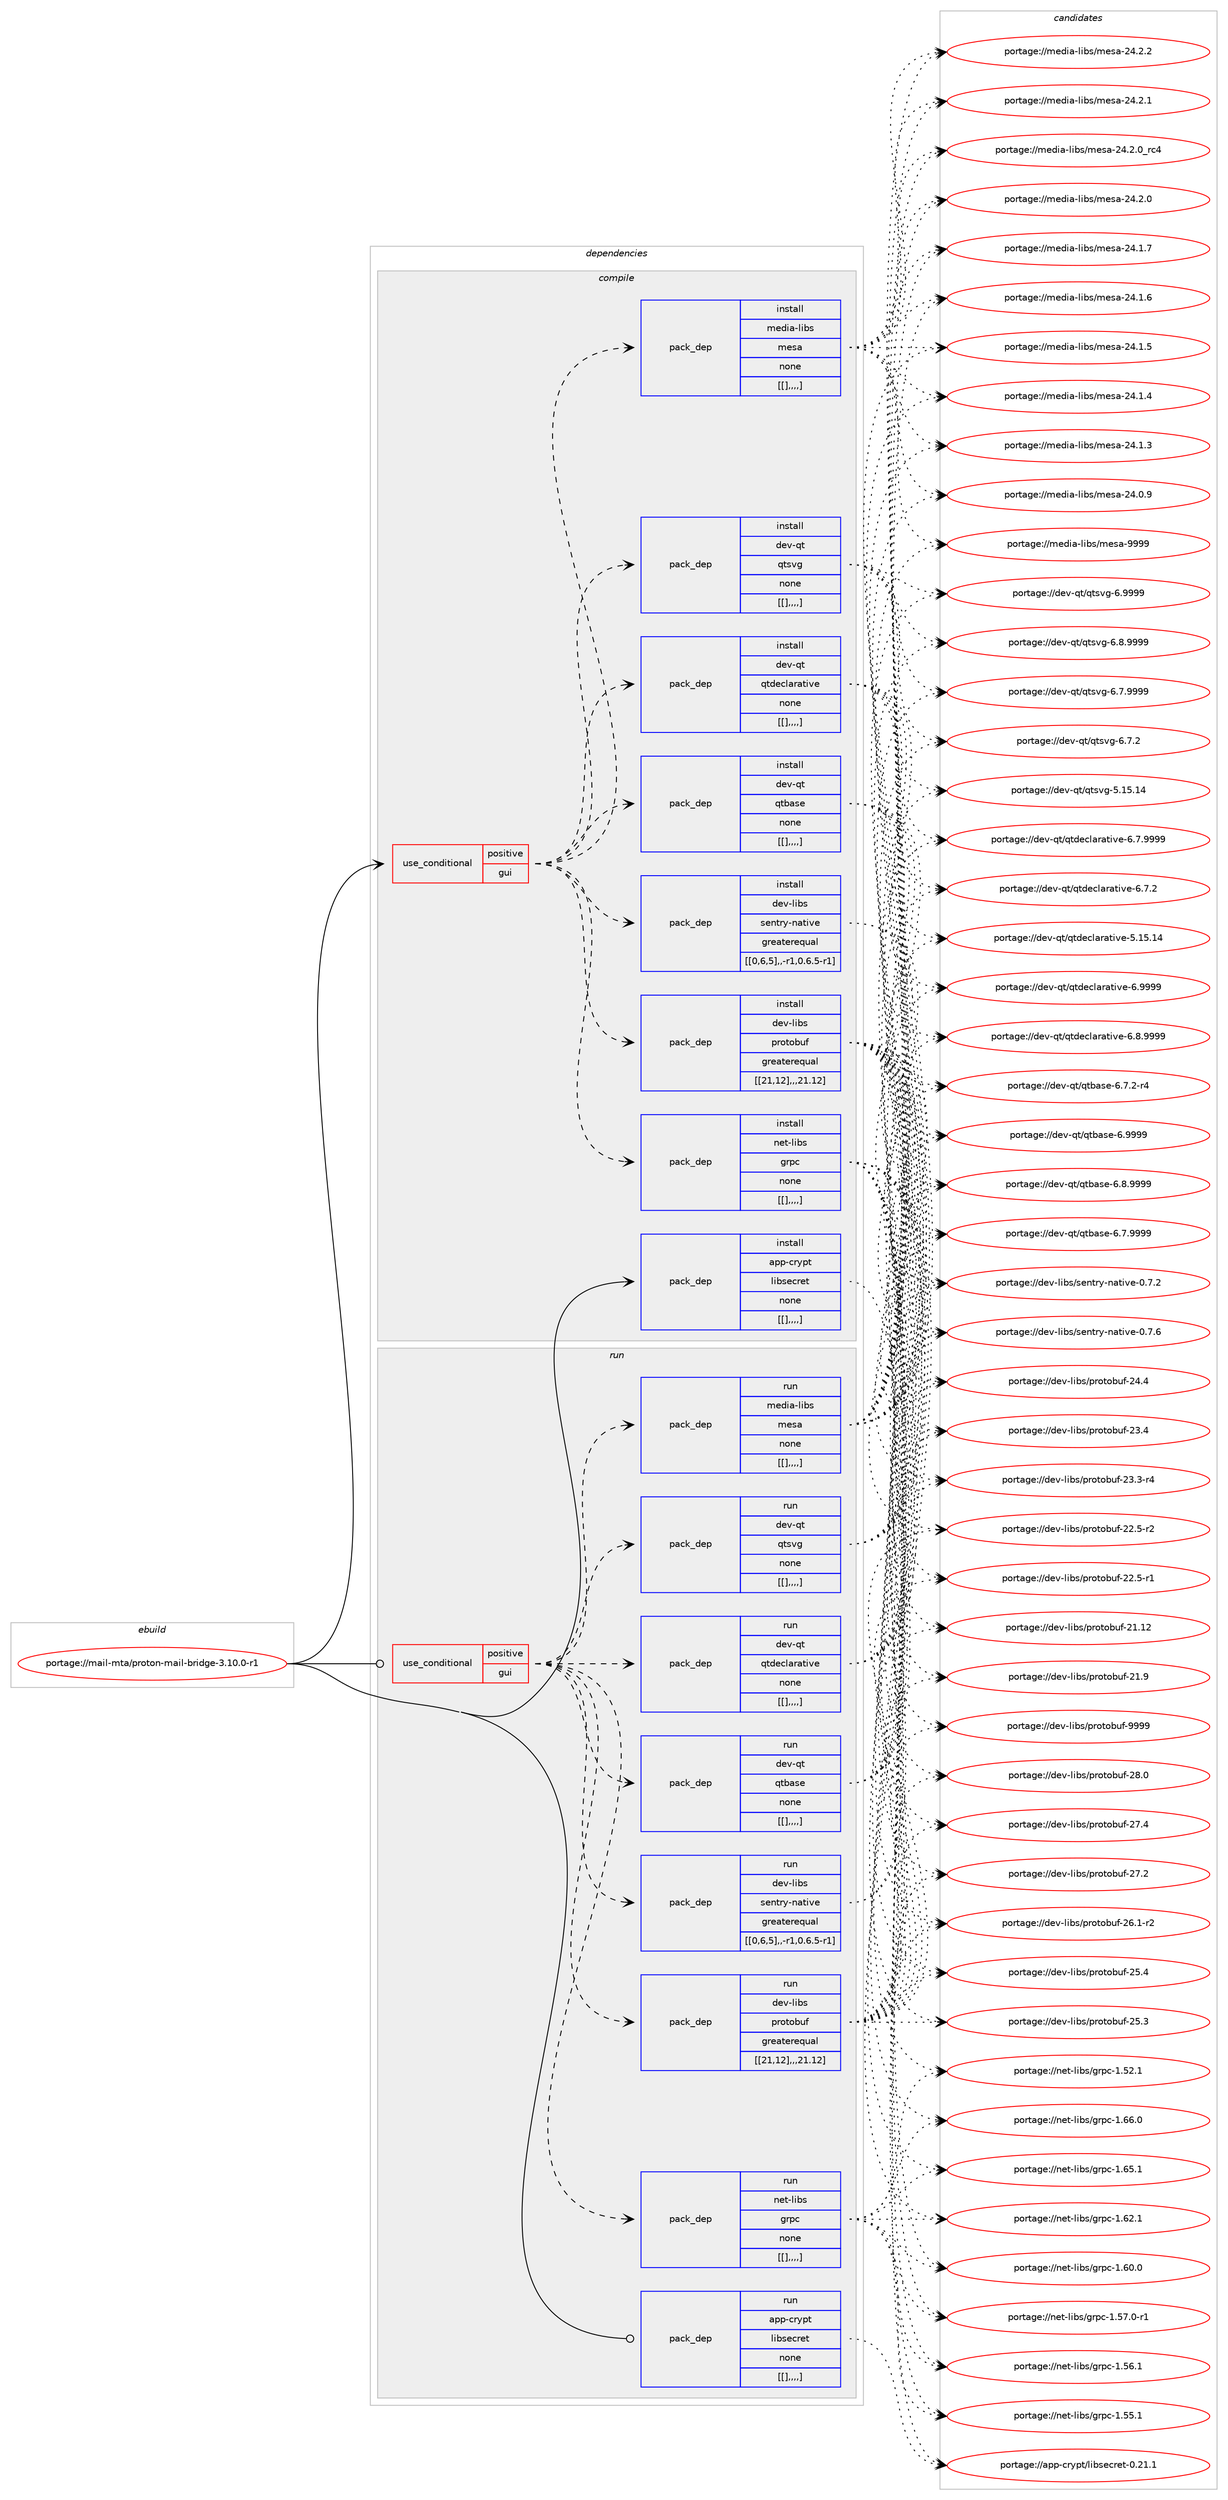 digraph prolog {

# *************
# Graph options
# *************

newrank=true;
concentrate=true;
compound=true;
graph [rankdir=LR,fontname=Helvetica,fontsize=10,ranksep=1.5];#, ranksep=2.5, nodesep=0.2];
edge  [arrowhead=vee];
node  [fontname=Helvetica,fontsize=10];

# **********
# The ebuild
# **********

subgraph cluster_leftcol {
color=gray;
label=<<i>ebuild</i>>;
id [label="portage://mail-mta/proton-mail-bridge-3.10.0-r1", color=red, width=4, href="../mail-mta/proton-mail-bridge-3.10.0-r1.svg"];
}

# ****************
# The dependencies
# ****************

subgraph cluster_midcol {
color=gray;
label=<<i>dependencies</i>>;
subgraph cluster_compile {
fillcolor="#eeeeee";
style=filled;
label=<<i>compile</i>>;
subgraph cond73569 {
dependency295720 [label=<<TABLE BORDER="0" CELLBORDER="1" CELLSPACING="0" CELLPADDING="4"><TR><TD ROWSPAN="3" CELLPADDING="10">use_conditional</TD></TR><TR><TD>positive</TD></TR><TR><TD>gui</TD></TR></TABLE>>, shape=none, color=red];
subgraph pack219680 {
dependency295721 [label=<<TABLE BORDER="0" CELLBORDER="1" CELLSPACING="0" CELLPADDING="4" WIDTH="220"><TR><TD ROWSPAN="6" CELLPADDING="30">pack_dep</TD></TR><TR><TD WIDTH="110">install</TD></TR><TR><TD>dev-libs</TD></TR><TR><TD>protobuf</TD></TR><TR><TD>greaterequal</TD></TR><TR><TD>[[21,12],,,21.12]</TD></TR></TABLE>>, shape=none, color=blue];
}
dependency295720:e -> dependency295721:w [weight=20,style="dashed",arrowhead="vee"];
subgraph pack219681 {
dependency295722 [label=<<TABLE BORDER="0" CELLBORDER="1" CELLSPACING="0" CELLPADDING="4" WIDTH="220"><TR><TD ROWSPAN="6" CELLPADDING="30">pack_dep</TD></TR><TR><TD WIDTH="110">install</TD></TR><TR><TD>dev-libs</TD></TR><TR><TD>sentry-native</TD></TR><TR><TD>greaterequal</TD></TR><TR><TD>[[0,6,5],,-r1,0.6.5-r1]</TD></TR></TABLE>>, shape=none, color=blue];
}
dependency295720:e -> dependency295722:w [weight=20,style="dashed",arrowhead="vee"];
subgraph pack219682 {
dependency295723 [label=<<TABLE BORDER="0" CELLBORDER="1" CELLSPACING="0" CELLPADDING="4" WIDTH="220"><TR><TD ROWSPAN="6" CELLPADDING="30">pack_dep</TD></TR><TR><TD WIDTH="110">install</TD></TR><TR><TD>dev-qt</TD></TR><TR><TD>qtbase</TD></TR><TR><TD>none</TD></TR><TR><TD>[[],,,,]</TD></TR></TABLE>>, shape=none, color=blue];
}
dependency295720:e -> dependency295723:w [weight=20,style="dashed",arrowhead="vee"];
subgraph pack219683 {
dependency295724 [label=<<TABLE BORDER="0" CELLBORDER="1" CELLSPACING="0" CELLPADDING="4" WIDTH="220"><TR><TD ROWSPAN="6" CELLPADDING="30">pack_dep</TD></TR><TR><TD WIDTH="110">install</TD></TR><TR><TD>dev-qt</TD></TR><TR><TD>qtdeclarative</TD></TR><TR><TD>none</TD></TR><TR><TD>[[],,,,]</TD></TR></TABLE>>, shape=none, color=blue];
}
dependency295720:e -> dependency295724:w [weight=20,style="dashed",arrowhead="vee"];
subgraph pack219684 {
dependency295725 [label=<<TABLE BORDER="0" CELLBORDER="1" CELLSPACING="0" CELLPADDING="4" WIDTH="220"><TR><TD ROWSPAN="6" CELLPADDING="30">pack_dep</TD></TR><TR><TD WIDTH="110">install</TD></TR><TR><TD>dev-qt</TD></TR><TR><TD>qtsvg</TD></TR><TR><TD>none</TD></TR><TR><TD>[[],,,,]</TD></TR></TABLE>>, shape=none, color=blue];
}
dependency295720:e -> dependency295725:w [weight=20,style="dashed",arrowhead="vee"];
subgraph pack219685 {
dependency295726 [label=<<TABLE BORDER="0" CELLBORDER="1" CELLSPACING="0" CELLPADDING="4" WIDTH="220"><TR><TD ROWSPAN="6" CELLPADDING="30">pack_dep</TD></TR><TR><TD WIDTH="110">install</TD></TR><TR><TD>media-libs</TD></TR><TR><TD>mesa</TD></TR><TR><TD>none</TD></TR><TR><TD>[[],,,,]</TD></TR></TABLE>>, shape=none, color=blue];
}
dependency295720:e -> dependency295726:w [weight=20,style="dashed",arrowhead="vee"];
subgraph pack219686 {
dependency295727 [label=<<TABLE BORDER="0" CELLBORDER="1" CELLSPACING="0" CELLPADDING="4" WIDTH="220"><TR><TD ROWSPAN="6" CELLPADDING="30">pack_dep</TD></TR><TR><TD WIDTH="110">install</TD></TR><TR><TD>net-libs</TD></TR><TR><TD>grpc</TD></TR><TR><TD>none</TD></TR><TR><TD>[[],,,,]</TD></TR></TABLE>>, shape=none, color=blue];
}
dependency295720:e -> dependency295727:w [weight=20,style="dashed",arrowhead="vee"];
}
id:e -> dependency295720:w [weight=20,style="solid",arrowhead="vee"];
subgraph pack219687 {
dependency295728 [label=<<TABLE BORDER="0" CELLBORDER="1" CELLSPACING="0" CELLPADDING="4" WIDTH="220"><TR><TD ROWSPAN="6" CELLPADDING="30">pack_dep</TD></TR><TR><TD WIDTH="110">install</TD></TR><TR><TD>app-crypt</TD></TR><TR><TD>libsecret</TD></TR><TR><TD>none</TD></TR><TR><TD>[[],,,,]</TD></TR></TABLE>>, shape=none, color=blue];
}
id:e -> dependency295728:w [weight=20,style="solid",arrowhead="vee"];
}
subgraph cluster_compileandrun {
fillcolor="#eeeeee";
style=filled;
label=<<i>compile and run</i>>;
}
subgraph cluster_run {
fillcolor="#eeeeee";
style=filled;
label=<<i>run</i>>;
subgraph cond73570 {
dependency295729 [label=<<TABLE BORDER="0" CELLBORDER="1" CELLSPACING="0" CELLPADDING="4"><TR><TD ROWSPAN="3" CELLPADDING="10">use_conditional</TD></TR><TR><TD>positive</TD></TR><TR><TD>gui</TD></TR></TABLE>>, shape=none, color=red];
subgraph pack219688 {
dependency295730 [label=<<TABLE BORDER="0" CELLBORDER="1" CELLSPACING="0" CELLPADDING="4" WIDTH="220"><TR><TD ROWSPAN="6" CELLPADDING="30">pack_dep</TD></TR><TR><TD WIDTH="110">run</TD></TR><TR><TD>dev-libs</TD></TR><TR><TD>protobuf</TD></TR><TR><TD>greaterequal</TD></TR><TR><TD>[[21,12],,,21.12]</TD></TR></TABLE>>, shape=none, color=blue];
}
dependency295729:e -> dependency295730:w [weight=20,style="dashed",arrowhead="vee"];
subgraph pack219689 {
dependency295731 [label=<<TABLE BORDER="0" CELLBORDER="1" CELLSPACING="0" CELLPADDING="4" WIDTH="220"><TR><TD ROWSPAN="6" CELLPADDING="30">pack_dep</TD></TR><TR><TD WIDTH="110">run</TD></TR><TR><TD>dev-libs</TD></TR><TR><TD>sentry-native</TD></TR><TR><TD>greaterequal</TD></TR><TR><TD>[[0,6,5],,-r1,0.6.5-r1]</TD></TR></TABLE>>, shape=none, color=blue];
}
dependency295729:e -> dependency295731:w [weight=20,style="dashed",arrowhead="vee"];
subgraph pack219690 {
dependency295732 [label=<<TABLE BORDER="0" CELLBORDER="1" CELLSPACING="0" CELLPADDING="4" WIDTH="220"><TR><TD ROWSPAN="6" CELLPADDING="30">pack_dep</TD></TR><TR><TD WIDTH="110">run</TD></TR><TR><TD>dev-qt</TD></TR><TR><TD>qtbase</TD></TR><TR><TD>none</TD></TR><TR><TD>[[],,,,]</TD></TR></TABLE>>, shape=none, color=blue];
}
dependency295729:e -> dependency295732:w [weight=20,style="dashed",arrowhead="vee"];
subgraph pack219691 {
dependency295733 [label=<<TABLE BORDER="0" CELLBORDER="1" CELLSPACING="0" CELLPADDING="4" WIDTH="220"><TR><TD ROWSPAN="6" CELLPADDING="30">pack_dep</TD></TR><TR><TD WIDTH="110">run</TD></TR><TR><TD>dev-qt</TD></TR><TR><TD>qtdeclarative</TD></TR><TR><TD>none</TD></TR><TR><TD>[[],,,,]</TD></TR></TABLE>>, shape=none, color=blue];
}
dependency295729:e -> dependency295733:w [weight=20,style="dashed",arrowhead="vee"];
subgraph pack219692 {
dependency295734 [label=<<TABLE BORDER="0" CELLBORDER="1" CELLSPACING="0" CELLPADDING="4" WIDTH="220"><TR><TD ROWSPAN="6" CELLPADDING="30">pack_dep</TD></TR><TR><TD WIDTH="110">run</TD></TR><TR><TD>dev-qt</TD></TR><TR><TD>qtsvg</TD></TR><TR><TD>none</TD></TR><TR><TD>[[],,,,]</TD></TR></TABLE>>, shape=none, color=blue];
}
dependency295729:e -> dependency295734:w [weight=20,style="dashed",arrowhead="vee"];
subgraph pack219693 {
dependency295735 [label=<<TABLE BORDER="0" CELLBORDER="1" CELLSPACING="0" CELLPADDING="4" WIDTH="220"><TR><TD ROWSPAN="6" CELLPADDING="30">pack_dep</TD></TR><TR><TD WIDTH="110">run</TD></TR><TR><TD>media-libs</TD></TR><TR><TD>mesa</TD></TR><TR><TD>none</TD></TR><TR><TD>[[],,,,]</TD></TR></TABLE>>, shape=none, color=blue];
}
dependency295729:e -> dependency295735:w [weight=20,style="dashed",arrowhead="vee"];
subgraph pack219694 {
dependency295736 [label=<<TABLE BORDER="0" CELLBORDER="1" CELLSPACING="0" CELLPADDING="4" WIDTH="220"><TR><TD ROWSPAN="6" CELLPADDING="30">pack_dep</TD></TR><TR><TD WIDTH="110">run</TD></TR><TR><TD>net-libs</TD></TR><TR><TD>grpc</TD></TR><TR><TD>none</TD></TR><TR><TD>[[],,,,]</TD></TR></TABLE>>, shape=none, color=blue];
}
dependency295729:e -> dependency295736:w [weight=20,style="dashed",arrowhead="vee"];
}
id:e -> dependency295729:w [weight=20,style="solid",arrowhead="odot"];
subgraph pack219695 {
dependency295737 [label=<<TABLE BORDER="0" CELLBORDER="1" CELLSPACING="0" CELLPADDING="4" WIDTH="220"><TR><TD ROWSPAN="6" CELLPADDING="30">pack_dep</TD></TR><TR><TD WIDTH="110">run</TD></TR><TR><TD>app-crypt</TD></TR><TR><TD>libsecret</TD></TR><TR><TD>none</TD></TR><TR><TD>[[],,,,]</TD></TR></TABLE>>, shape=none, color=blue];
}
id:e -> dependency295737:w [weight=20,style="solid",arrowhead="odot"];
}
}

# **************
# The candidates
# **************

subgraph cluster_choices {
rank=same;
color=gray;
label=<<i>candidates</i>>;

subgraph choice219680 {
color=black;
nodesep=1;
choice100101118451081059811547112114111116111981171024557575757 [label="portage://dev-libs/protobuf-9999", color=red, width=4,href="../dev-libs/protobuf-9999.svg"];
choice100101118451081059811547112114111116111981171024550564648 [label="portage://dev-libs/protobuf-28.0", color=red, width=4,href="../dev-libs/protobuf-28.0.svg"];
choice100101118451081059811547112114111116111981171024550554652 [label="portage://dev-libs/protobuf-27.4", color=red, width=4,href="../dev-libs/protobuf-27.4.svg"];
choice100101118451081059811547112114111116111981171024550554650 [label="portage://dev-libs/protobuf-27.2", color=red, width=4,href="../dev-libs/protobuf-27.2.svg"];
choice1001011184510810598115471121141111161119811710245505446494511450 [label="portage://dev-libs/protobuf-26.1-r2", color=red, width=4,href="../dev-libs/protobuf-26.1-r2.svg"];
choice100101118451081059811547112114111116111981171024550534652 [label="portage://dev-libs/protobuf-25.4", color=red, width=4,href="../dev-libs/protobuf-25.4.svg"];
choice100101118451081059811547112114111116111981171024550534651 [label="portage://dev-libs/protobuf-25.3", color=red, width=4,href="../dev-libs/protobuf-25.3.svg"];
choice100101118451081059811547112114111116111981171024550524652 [label="portage://dev-libs/protobuf-24.4", color=red, width=4,href="../dev-libs/protobuf-24.4.svg"];
choice100101118451081059811547112114111116111981171024550514652 [label="portage://dev-libs/protobuf-23.4", color=red, width=4,href="../dev-libs/protobuf-23.4.svg"];
choice1001011184510810598115471121141111161119811710245505146514511452 [label="portage://dev-libs/protobuf-23.3-r4", color=red, width=4,href="../dev-libs/protobuf-23.3-r4.svg"];
choice1001011184510810598115471121141111161119811710245505046534511450 [label="portage://dev-libs/protobuf-22.5-r2", color=red, width=4,href="../dev-libs/protobuf-22.5-r2.svg"];
choice1001011184510810598115471121141111161119811710245505046534511449 [label="portage://dev-libs/protobuf-22.5-r1", color=red, width=4,href="../dev-libs/protobuf-22.5-r1.svg"];
choice10010111845108105981154711211411111611198117102455049464950 [label="portage://dev-libs/protobuf-21.12", color=red, width=4,href="../dev-libs/protobuf-21.12.svg"];
choice100101118451081059811547112114111116111981171024550494657 [label="portage://dev-libs/protobuf-21.9", color=red, width=4,href="../dev-libs/protobuf-21.9.svg"];
dependency295721:e -> choice100101118451081059811547112114111116111981171024557575757:w [style=dotted,weight="100"];
dependency295721:e -> choice100101118451081059811547112114111116111981171024550564648:w [style=dotted,weight="100"];
dependency295721:e -> choice100101118451081059811547112114111116111981171024550554652:w [style=dotted,weight="100"];
dependency295721:e -> choice100101118451081059811547112114111116111981171024550554650:w [style=dotted,weight="100"];
dependency295721:e -> choice1001011184510810598115471121141111161119811710245505446494511450:w [style=dotted,weight="100"];
dependency295721:e -> choice100101118451081059811547112114111116111981171024550534652:w [style=dotted,weight="100"];
dependency295721:e -> choice100101118451081059811547112114111116111981171024550534651:w [style=dotted,weight="100"];
dependency295721:e -> choice100101118451081059811547112114111116111981171024550524652:w [style=dotted,weight="100"];
dependency295721:e -> choice100101118451081059811547112114111116111981171024550514652:w [style=dotted,weight="100"];
dependency295721:e -> choice1001011184510810598115471121141111161119811710245505146514511452:w [style=dotted,weight="100"];
dependency295721:e -> choice1001011184510810598115471121141111161119811710245505046534511450:w [style=dotted,weight="100"];
dependency295721:e -> choice1001011184510810598115471121141111161119811710245505046534511449:w [style=dotted,weight="100"];
dependency295721:e -> choice10010111845108105981154711211411111611198117102455049464950:w [style=dotted,weight="100"];
dependency295721:e -> choice100101118451081059811547112114111116111981171024550494657:w [style=dotted,weight="100"];
}
subgraph choice219681 {
color=black;
nodesep=1;
choice1001011184510810598115471151011101161141214511097116105118101454846554654 [label="portage://dev-libs/sentry-native-0.7.6", color=red, width=4,href="../dev-libs/sentry-native-0.7.6.svg"];
choice1001011184510810598115471151011101161141214511097116105118101454846554650 [label="portage://dev-libs/sentry-native-0.7.2", color=red, width=4,href="../dev-libs/sentry-native-0.7.2.svg"];
dependency295722:e -> choice1001011184510810598115471151011101161141214511097116105118101454846554654:w [style=dotted,weight="100"];
dependency295722:e -> choice1001011184510810598115471151011101161141214511097116105118101454846554650:w [style=dotted,weight="100"];
}
subgraph choice219682 {
color=black;
nodesep=1;
choice1001011184511311647113116989711510145544657575757 [label="portage://dev-qt/qtbase-6.9999", color=red, width=4,href="../dev-qt/qtbase-6.9999.svg"];
choice10010111845113116471131169897115101455446564657575757 [label="portage://dev-qt/qtbase-6.8.9999", color=red, width=4,href="../dev-qt/qtbase-6.8.9999.svg"];
choice10010111845113116471131169897115101455446554657575757 [label="portage://dev-qt/qtbase-6.7.9999", color=red, width=4,href="../dev-qt/qtbase-6.7.9999.svg"];
choice100101118451131164711311698971151014554465546504511452 [label="portage://dev-qt/qtbase-6.7.2-r4", color=red, width=4,href="../dev-qt/qtbase-6.7.2-r4.svg"];
dependency295723:e -> choice1001011184511311647113116989711510145544657575757:w [style=dotted,weight="100"];
dependency295723:e -> choice10010111845113116471131169897115101455446564657575757:w [style=dotted,weight="100"];
dependency295723:e -> choice10010111845113116471131169897115101455446554657575757:w [style=dotted,weight="100"];
dependency295723:e -> choice100101118451131164711311698971151014554465546504511452:w [style=dotted,weight="100"];
}
subgraph choice219683 {
color=black;
nodesep=1;
choice100101118451131164711311610010199108971149711610511810145544657575757 [label="portage://dev-qt/qtdeclarative-6.9999", color=red, width=4,href="../dev-qt/qtdeclarative-6.9999.svg"];
choice1001011184511311647113116100101991089711497116105118101455446564657575757 [label="portage://dev-qt/qtdeclarative-6.8.9999", color=red, width=4,href="../dev-qt/qtdeclarative-6.8.9999.svg"];
choice1001011184511311647113116100101991089711497116105118101455446554657575757 [label="portage://dev-qt/qtdeclarative-6.7.9999", color=red, width=4,href="../dev-qt/qtdeclarative-6.7.9999.svg"];
choice1001011184511311647113116100101991089711497116105118101455446554650 [label="portage://dev-qt/qtdeclarative-6.7.2", color=red, width=4,href="../dev-qt/qtdeclarative-6.7.2.svg"];
choice10010111845113116471131161001019910897114971161051181014553464953464952 [label="portage://dev-qt/qtdeclarative-5.15.14", color=red, width=4,href="../dev-qt/qtdeclarative-5.15.14.svg"];
dependency295724:e -> choice100101118451131164711311610010199108971149711610511810145544657575757:w [style=dotted,weight="100"];
dependency295724:e -> choice1001011184511311647113116100101991089711497116105118101455446564657575757:w [style=dotted,weight="100"];
dependency295724:e -> choice1001011184511311647113116100101991089711497116105118101455446554657575757:w [style=dotted,weight="100"];
dependency295724:e -> choice1001011184511311647113116100101991089711497116105118101455446554650:w [style=dotted,weight="100"];
dependency295724:e -> choice10010111845113116471131161001019910897114971161051181014553464953464952:w [style=dotted,weight="100"];
}
subgraph choice219684 {
color=black;
nodesep=1;
choice100101118451131164711311611511810345544657575757 [label="portage://dev-qt/qtsvg-6.9999", color=red, width=4,href="../dev-qt/qtsvg-6.9999.svg"];
choice1001011184511311647113116115118103455446564657575757 [label="portage://dev-qt/qtsvg-6.8.9999", color=red, width=4,href="../dev-qt/qtsvg-6.8.9999.svg"];
choice1001011184511311647113116115118103455446554657575757 [label="portage://dev-qt/qtsvg-6.7.9999", color=red, width=4,href="../dev-qt/qtsvg-6.7.9999.svg"];
choice1001011184511311647113116115118103455446554650 [label="portage://dev-qt/qtsvg-6.7.2", color=red, width=4,href="../dev-qt/qtsvg-6.7.2.svg"];
choice10010111845113116471131161151181034553464953464952 [label="portage://dev-qt/qtsvg-5.15.14", color=red, width=4,href="../dev-qt/qtsvg-5.15.14.svg"];
dependency295725:e -> choice100101118451131164711311611511810345544657575757:w [style=dotted,weight="100"];
dependency295725:e -> choice1001011184511311647113116115118103455446564657575757:w [style=dotted,weight="100"];
dependency295725:e -> choice1001011184511311647113116115118103455446554657575757:w [style=dotted,weight="100"];
dependency295725:e -> choice1001011184511311647113116115118103455446554650:w [style=dotted,weight="100"];
dependency295725:e -> choice10010111845113116471131161151181034553464953464952:w [style=dotted,weight="100"];
}
subgraph choice219685 {
color=black;
nodesep=1;
choice10910110010597451081059811547109101115974557575757 [label="portage://media-libs/mesa-9999", color=red, width=4,href="../media-libs/mesa-9999.svg"];
choice109101100105974510810598115471091011159745505246504650 [label="portage://media-libs/mesa-24.2.2", color=red, width=4,href="../media-libs/mesa-24.2.2.svg"];
choice109101100105974510810598115471091011159745505246504649 [label="portage://media-libs/mesa-24.2.1", color=red, width=4,href="../media-libs/mesa-24.2.1.svg"];
choice109101100105974510810598115471091011159745505246504648951149952 [label="portage://media-libs/mesa-24.2.0_rc4", color=red, width=4,href="../media-libs/mesa-24.2.0_rc4.svg"];
choice109101100105974510810598115471091011159745505246504648 [label="portage://media-libs/mesa-24.2.0", color=red, width=4,href="../media-libs/mesa-24.2.0.svg"];
choice109101100105974510810598115471091011159745505246494655 [label="portage://media-libs/mesa-24.1.7", color=red, width=4,href="../media-libs/mesa-24.1.7.svg"];
choice109101100105974510810598115471091011159745505246494654 [label="portage://media-libs/mesa-24.1.6", color=red, width=4,href="../media-libs/mesa-24.1.6.svg"];
choice109101100105974510810598115471091011159745505246494653 [label="portage://media-libs/mesa-24.1.5", color=red, width=4,href="../media-libs/mesa-24.1.5.svg"];
choice109101100105974510810598115471091011159745505246494652 [label="portage://media-libs/mesa-24.1.4", color=red, width=4,href="../media-libs/mesa-24.1.4.svg"];
choice109101100105974510810598115471091011159745505246494651 [label="portage://media-libs/mesa-24.1.3", color=red, width=4,href="../media-libs/mesa-24.1.3.svg"];
choice109101100105974510810598115471091011159745505246484657 [label="portage://media-libs/mesa-24.0.9", color=red, width=4,href="../media-libs/mesa-24.0.9.svg"];
dependency295726:e -> choice10910110010597451081059811547109101115974557575757:w [style=dotted,weight="100"];
dependency295726:e -> choice109101100105974510810598115471091011159745505246504650:w [style=dotted,weight="100"];
dependency295726:e -> choice109101100105974510810598115471091011159745505246504649:w [style=dotted,weight="100"];
dependency295726:e -> choice109101100105974510810598115471091011159745505246504648951149952:w [style=dotted,weight="100"];
dependency295726:e -> choice109101100105974510810598115471091011159745505246504648:w [style=dotted,weight="100"];
dependency295726:e -> choice109101100105974510810598115471091011159745505246494655:w [style=dotted,weight="100"];
dependency295726:e -> choice109101100105974510810598115471091011159745505246494654:w [style=dotted,weight="100"];
dependency295726:e -> choice109101100105974510810598115471091011159745505246494653:w [style=dotted,weight="100"];
dependency295726:e -> choice109101100105974510810598115471091011159745505246494652:w [style=dotted,weight="100"];
dependency295726:e -> choice109101100105974510810598115471091011159745505246494651:w [style=dotted,weight="100"];
dependency295726:e -> choice109101100105974510810598115471091011159745505246484657:w [style=dotted,weight="100"];
}
subgraph choice219686 {
color=black;
nodesep=1;
choice1101011164510810598115471031141129945494654544648 [label="portage://net-libs/grpc-1.66.0", color=red, width=4,href="../net-libs/grpc-1.66.0.svg"];
choice1101011164510810598115471031141129945494654534649 [label="portage://net-libs/grpc-1.65.1", color=red, width=4,href="../net-libs/grpc-1.65.1.svg"];
choice1101011164510810598115471031141129945494654504649 [label="portage://net-libs/grpc-1.62.1", color=red, width=4,href="../net-libs/grpc-1.62.1.svg"];
choice1101011164510810598115471031141129945494654484648 [label="portage://net-libs/grpc-1.60.0", color=red, width=4,href="../net-libs/grpc-1.60.0.svg"];
choice11010111645108105981154710311411299454946535546484511449 [label="portage://net-libs/grpc-1.57.0-r1", color=red, width=4,href="../net-libs/grpc-1.57.0-r1.svg"];
choice1101011164510810598115471031141129945494653544649 [label="portage://net-libs/grpc-1.56.1", color=red, width=4,href="../net-libs/grpc-1.56.1.svg"];
choice1101011164510810598115471031141129945494653534649 [label="portage://net-libs/grpc-1.55.1", color=red, width=4,href="../net-libs/grpc-1.55.1.svg"];
choice1101011164510810598115471031141129945494653504649 [label="portage://net-libs/grpc-1.52.1", color=red, width=4,href="../net-libs/grpc-1.52.1.svg"];
dependency295727:e -> choice1101011164510810598115471031141129945494654544648:w [style=dotted,weight="100"];
dependency295727:e -> choice1101011164510810598115471031141129945494654534649:w [style=dotted,weight="100"];
dependency295727:e -> choice1101011164510810598115471031141129945494654504649:w [style=dotted,weight="100"];
dependency295727:e -> choice1101011164510810598115471031141129945494654484648:w [style=dotted,weight="100"];
dependency295727:e -> choice11010111645108105981154710311411299454946535546484511449:w [style=dotted,weight="100"];
dependency295727:e -> choice1101011164510810598115471031141129945494653544649:w [style=dotted,weight="100"];
dependency295727:e -> choice1101011164510810598115471031141129945494653534649:w [style=dotted,weight="100"];
dependency295727:e -> choice1101011164510810598115471031141129945494653504649:w [style=dotted,weight="100"];
}
subgraph choice219687 {
color=black;
nodesep=1;
choice97112112459911412111211647108105981151019911410111645484650494649 [label="portage://app-crypt/libsecret-0.21.1", color=red, width=4,href="../app-crypt/libsecret-0.21.1.svg"];
dependency295728:e -> choice97112112459911412111211647108105981151019911410111645484650494649:w [style=dotted,weight="100"];
}
subgraph choice219688 {
color=black;
nodesep=1;
choice100101118451081059811547112114111116111981171024557575757 [label="portage://dev-libs/protobuf-9999", color=red, width=4,href="../dev-libs/protobuf-9999.svg"];
choice100101118451081059811547112114111116111981171024550564648 [label="portage://dev-libs/protobuf-28.0", color=red, width=4,href="../dev-libs/protobuf-28.0.svg"];
choice100101118451081059811547112114111116111981171024550554652 [label="portage://dev-libs/protobuf-27.4", color=red, width=4,href="../dev-libs/protobuf-27.4.svg"];
choice100101118451081059811547112114111116111981171024550554650 [label="portage://dev-libs/protobuf-27.2", color=red, width=4,href="../dev-libs/protobuf-27.2.svg"];
choice1001011184510810598115471121141111161119811710245505446494511450 [label="portage://dev-libs/protobuf-26.1-r2", color=red, width=4,href="../dev-libs/protobuf-26.1-r2.svg"];
choice100101118451081059811547112114111116111981171024550534652 [label="portage://dev-libs/protobuf-25.4", color=red, width=4,href="../dev-libs/protobuf-25.4.svg"];
choice100101118451081059811547112114111116111981171024550534651 [label="portage://dev-libs/protobuf-25.3", color=red, width=4,href="../dev-libs/protobuf-25.3.svg"];
choice100101118451081059811547112114111116111981171024550524652 [label="portage://dev-libs/protobuf-24.4", color=red, width=4,href="../dev-libs/protobuf-24.4.svg"];
choice100101118451081059811547112114111116111981171024550514652 [label="portage://dev-libs/protobuf-23.4", color=red, width=4,href="../dev-libs/protobuf-23.4.svg"];
choice1001011184510810598115471121141111161119811710245505146514511452 [label="portage://dev-libs/protobuf-23.3-r4", color=red, width=4,href="../dev-libs/protobuf-23.3-r4.svg"];
choice1001011184510810598115471121141111161119811710245505046534511450 [label="portage://dev-libs/protobuf-22.5-r2", color=red, width=4,href="../dev-libs/protobuf-22.5-r2.svg"];
choice1001011184510810598115471121141111161119811710245505046534511449 [label="portage://dev-libs/protobuf-22.5-r1", color=red, width=4,href="../dev-libs/protobuf-22.5-r1.svg"];
choice10010111845108105981154711211411111611198117102455049464950 [label="portage://dev-libs/protobuf-21.12", color=red, width=4,href="../dev-libs/protobuf-21.12.svg"];
choice100101118451081059811547112114111116111981171024550494657 [label="portage://dev-libs/protobuf-21.9", color=red, width=4,href="../dev-libs/protobuf-21.9.svg"];
dependency295730:e -> choice100101118451081059811547112114111116111981171024557575757:w [style=dotted,weight="100"];
dependency295730:e -> choice100101118451081059811547112114111116111981171024550564648:w [style=dotted,weight="100"];
dependency295730:e -> choice100101118451081059811547112114111116111981171024550554652:w [style=dotted,weight="100"];
dependency295730:e -> choice100101118451081059811547112114111116111981171024550554650:w [style=dotted,weight="100"];
dependency295730:e -> choice1001011184510810598115471121141111161119811710245505446494511450:w [style=dotted,weight="100"];
dependency295730:e -> choice100101118451081059811547112114111116111981171024550534652:w [style=dotted,weight="100"];
dependency295730:e -> choice100101118451081059811547112114111116111981171024550534651:w [style=dotted,weight="100"];
dependency295730:e -> choice100101118451081059811547112114111116111981171024550524652:w [style=dotted,weight="100"];
dependency295730:e -> choice100101118451081059811547112114111116111981171024550514652:w [style=dotted,weight="100"];
dependency295730:e -> choice1001011184510810598115471121141111161119811710245505146514511452:w [style=dotted,weight="100"];
dependency295730:e -> choice1001011184510810598115471121141111161119811710245505046534511450:w [style=dotted,weight="100"];
dependency295730:e -> choice1001011184510810598115471121141111161119811710245505046534511449:w [style=dotted,weight="100"];
dependency295730:e -> choice10010111845108105981154711211411111611198117102455049464950:w [style=dotted,weight="100"];
dependency295730:e -> choice100101118451081059811547112114111116111981171024550494657:w [style=dotted,weight="100"];
}
subgraph choice219689 {
color=black;
nodesep=1;
choice1001011184510810598115471151011101161141214511097116105118101454846554654 [label="portage://dev-libs/sentry-native-0.7.6", color=red, width=4,href="../dev-libs/sentry-native-0.7.6.svg"];
choice1001011184510810598115471151011101161141214511097116105118101454846554650 [label="portage://dev-libs/sentry-native-0.7.2", color=red, width=4,href="../dev-libs/sentry-native-0.7.2.svg"];
dependency295731:e -> choice1001011184510810598115471151011101161141214511097116105118101454846554654:w [style=dotted,weight="100"];
dependency295731:e -> choice1001011184510810598115471151011101161141214511097116105118101454846554650:w [style=dotted,weight="100"];
}
subgraph choice219690 {
color=black;
nodesep=1;
choice1001011184511311647113116989711510145544657575757 [label="portage://dev-qt/qtbase-6.9999", color=red, width=4,href="../dev-qt/qtbase-6.9999.svg"];
choice10010111845113116471131169897115101455446564657575757 [label="portage://dev-qt/qtbase-6.8.9999", color=red, width=4,href="../dev-qt/qtbase-6.8.9999.svg"];
choice10010111845113116471131169897115101455446554657575757 [label="portage://dev-qt/qtbase-6.7.9999", color=red, width=4,href="../dev-qt/qtbase-6.7.9999.svg"];
choice100101118451131164711311698971151014554465546504511452 [label="portage://dev-qt/qtbase-6.7.2-r4", color=red, width=4,href="../dev-qt/qtbase-6.7.2-r4.svg"];
dependency295732:e -> choice1001011184511311647113116989711510145544657575757:w [style=dotted,weight="100"];
dependency295732:e -> choice10010111845113116471131169897115101455446564657575757:w [style=dotted,weight="100"];
dependency295732:e -> choice10010111845113116471131169897115101455446554657575757:w [style=dotted,weight="100"];
dependency295732:e -> choice100101118451131164711311698971151014554465546504511452:w [style=dotted,weight="100"];
}
subgraph choice219691 {
color=black;
nodesep=1;
choice100101118451131164711311610010199108971149711610511810145544657575757 [label="portage://dev-qt/qtdeclarative-6.9999", color=red, width=4,href="../dev-qt/qtdeclarative-6.9999.svg"];
choice1001011184511311647113116100101991089711497116105118101455446564657575757 [label="portage://dev-qt/qtdeclarative-6.8.9999", color=red, width=4,href="../dev-qt/qtdeclarative-6.8.9999.svg"];
choice1001011184511311647113116100101991089711497116105118101455446554657575757 [label="portage://dev-qt/qtdeclarative-6.7.9999", color=red, width=4,href="../dev-qt/qtdeclarative-6.7.9999.svg"];
choice1001011184511311647113116100101991089711497116105118101455446554650 [label="portage://dev-qt/qtdeclarative-6.7.2", color=red, width=4,href="../dev-qt/qtdeclarative-6.7.2.svg"];
choice10010111845113116471131161001019910897114971161051181014553464953464952 [label="portage://dev-qt/qtdeclarative-5.15.14", color=red, width=4,href="../dev-qt/qtdeclarative-5.15.14.svg"];
dependency295733:e -> choice100101118451131164711311610010199108971149711610511810145544657575757:w [style=dotted,weight="100"];
dependency295733:e -> choice1001011184511311647113116100101991089711497116105118101455446564657575757:w [style=dotted,weight="100"];
dependency295733:e -> choice1001011184511311647113116100101991089711497116105118101455446554657575757:w [style=dotted,weight="100"];
dependency295733:e -> choice1001011184511311647113116100101991089711497116105118101455446554650:w [style=dotted,weight="100"];
dependency295733:e -> choice10010111845113116471131161001019910897114971161051181014553464953464952:w [style=dotted,weight="100"];
}
subgraph choice219692 {
color=black;
nodesep=1;
choice100101118451131164711311611511810345544657575757 [label="portage://dev-qt/qtsvg-6.9999", color=red, width=4,href="../dev-qt/qtsvg-6.9999.svg"];
choice1001011184511311647113116115118103455446564657575757 [label="portage://dev-qt/qtsvg-6.8.9999", color=red, width=4,href="../dev-qt/qtsvg-6.8.9999.svg"];
choice1001011184511311647113116115118103455446554657575757 [label="portage://dev-qt/qtsvg-6.7.9999", color=red, width=4,href="../dev-qt/qtsvg-6.7.9999.svg"];
choice1001011184511311647113116115118103455446554650 [label="portage://dev-qt/qtsvg-6.7.2", color=red, width=4,href="../dev-qt/qtsvg-6.7.2.svg"];
choice10010111845113116471131161151181034553464953464952 [label="portage://dev-qt/qtsvg-5.15.14", color=red, width=4,href="../dev-qt/qtsvg-5.15.14.svg"];
dependency295734:e -> choice100101118451131164711311611511810345544657575757:w [style=dotted,weight="100"];
dependency295734:e -> choice1001011184511311647113116115118103455446564657575757:w [style=dotted,weight="100"];
dependency295734:e -> choice1001011184511311647113116115118103455446554657575757:w [style=dotted,weight="100"];
dependency295734:e -> choice1001011184511311647113116115118103455446554650:w [style=dotted,weight="100"];
dependency295734:e -> choice10010111845113116471131161151181034553464953464952:w [style=dotted,weight="100"];
}
subgraph choice219693 {
color=black;
nodesep=1;
choice10910110010597451081059811547109101115974557575757 [label="portage://media-libs/mesa-9999", color=red, width=4,href="../media-libs/mesa-9999.svg"];
choice109101100105974510810598115471091011159745505246504650 [label="portage://media-libs/mesa-24.2.2", color=red, width=4,href="../media-libs/mesa-24.2.2.svg"];
choice109101100105974510810598115471091011159745505246504649 [label="portage://media-libs/mesa-24.2.1", color=red, width=4,href="../media-libs/mesa-24.2.1.svg"];
choice109101100105974510810598115471091011159745505246504648951149952 [label="portage://media-libs/mesa-24.2.0_rc4", color=red, width=4,href="../media-libs/mesa-24.2.0_rc4.svg"];
choice109101100105974510810598115471091011159745505246504648 [label="portage://media-libs/mesa-24.2.0", color=red, width=4,href="../media-libs/mesa-24.2.0.svg"];
choice109101100105974510810598115471091011159745505246494655 [label="portage://media-libs/mesa-24.1.7", color=red, width=4,href="../media-libs/mesa-24.1.7.svg"];
choice109101100105974510810598115471091011159745505246494654 [label="portage://media-libs/mesa-24.1.6", color=red, width=4,href="../media-libs/mesa-24.1.6.svg"];
choice109101100105974510810598115471091011159745505246494653 [label="portage://media-libs/mesa-24.1.5", color=red, width=4,href="../media-libs/mesa-24.1.5.svg"];
choice109101100105974510810598115471091011159745505246494652 [label="portage://media-libs/mesa-24.1.4", color=red, width=4,href="../media-libs/mesa-24.1.4.svg"];
choice109101100105974510810598115471091011159745505246494651 [label="portage://media-libs/mesa-24.1.3", color=red, width=4,href="../media-libs/mesa-24.1.3.svg"];
choice109101100105974510810598115471091011159745505246484657 [label="portage://media-libs/mesa-24.0.9", color=red, width=4,href="../media-libs/mesa-24.0.9.svg"];
dependency295735:e -> choice10910110010597451081059811547109101115974557575757:w [style=dotted,weight="100"];
dependency295735:e -> choice109101100105974510810598115471091011159745505246504650:w [style=dotted,weight="100"];
dependency295735:e -> choice109101100105974510810598115471091011159745505246504649:w [style=dotted,weight="100"];
dependency295735:e -> choice109101100105974510810598115471091011159745505246504648951149952:w [style=dotted,weight="100"];
dependency295735:e -> choice109101100105974510810598115471091011159745505246504648:w [style=dotted,weight="100"];
dependency295735:e -> choice109101100105974510810598115471091011159745505246494655:w [style=dotted,weight="100"];
dependency295735:e -> choice109101100105974510810598115471091011159745505246494654:w [style=dotted,weight="100"];
dependency295735:e -> choice109101100105974510810598115471091011159745505246494653:w [style=dotted,weight="100"];
dependency295735:e -> choice109101100105974510810598115471091011159745505246494652:w [style=dotted,weight="100"];
dependency295735:e -> choice109101100105974510810598115471091011159745505246494651:w [style=dotted,weight="100"];
dependency295735:e -> choice109101100105974510810598115471091011159745505246484657:w [style=dotted,weight="100"];
}
subgraph choice219694 {
color=black;
nodesep=1;
choice1101011164510810598115471031141129945494654544648 [label="portage://net-libs/grpc-1.66.0", color=red, width=4,href="../net-libs/grpc-1.66.0.svg"];
choice1101011164510810598115471031141129945494654534649 [label="portage://net-libs/grpc-1.65.1", color=red, width=4,href="../net-libs/grpc-1.65.1.svg"];
choice1101011164510810598115471031141129945494654504649 [label="portage://net-libs/grpc-1.62.1", color=red, width=4,href="../net-libs/grpc-1.62.1.svg"];
choice1101011164510810598115471031141129945494654484648 [label="portage://net-libs/grpc-1.60.0", color=red, width=4,href="../net-libs/grpc-1.60.0.svg"];
choice11010111645108105981154710311411299454946535546484511449 [label="portage://net-libs/grpc-1.57.0-r1", color=red, width=4,href="../net-libs/grpc-1.57.0-r1.svg"];
choice1101011164510810598115471031141129945494653544649 [label="portage://net-libs/grpc-1.56.1", color=red, width=4,href="../net-libs/grpc-1.56.1.svg"];
choice1101011164510810598115471031141129945494653534649 [label="portage://net-libs/grpc-1.55.1", color=red, width=4,href="../net-libs/grpc-1.55.1.svg"];
choice1101011164510810598115471031141129945494653504649 [label="portage://net-libs/grpc-1.52.1", color=red, width=4,href="../net-libs/grpc-1.52.1.svg"];
dependency295736:e -> choice1101011164510810598115471031141129945494654544648:w [style=dotted,weight="100"];
dependency295736:e -> choice1101011164510810598115471031141129945494654534649:w [style=dotted,weight="100"];
dependency295736:e -> choice1101011164510810598115471031141129945494654504649:w [style=dotted,weight="100"];
dependency295736:e -> choice1101011164510810598115471031141129945494654484648:w [style=dotted,weight="100"];
dependency295736:e -> choice11010111645108105981154710311411299454946535546484511449:w [style=dotted,weight="100"];
dependency295736:e -> choice1101011164510810598115471031141129945494653544649:w [style=dotted,weight="100"];
dependency295736:e -> choice1101011164510810598115471031141129945494653534649:w [style=dotted,weight="100"];
dependency295736:e -> choice1101011164510810598115471031141129945494653504649:w [style=dotted,weight="100"];
}
subgraph choice219695 {
color=black;
nodesep=1;
choice97112112459911412111211647108105981151019911410111645484650494649 [label="portage://app-crypt/libsecret-0.21.1", color=red, width=4,href="../app-crypt/libsecret-0.21.1.svg"];
dependency295737:e -> choice97112112459911412111211647108105981151019911410111645484650494649:w [style=dotted,weight="100"];
}
}

}
